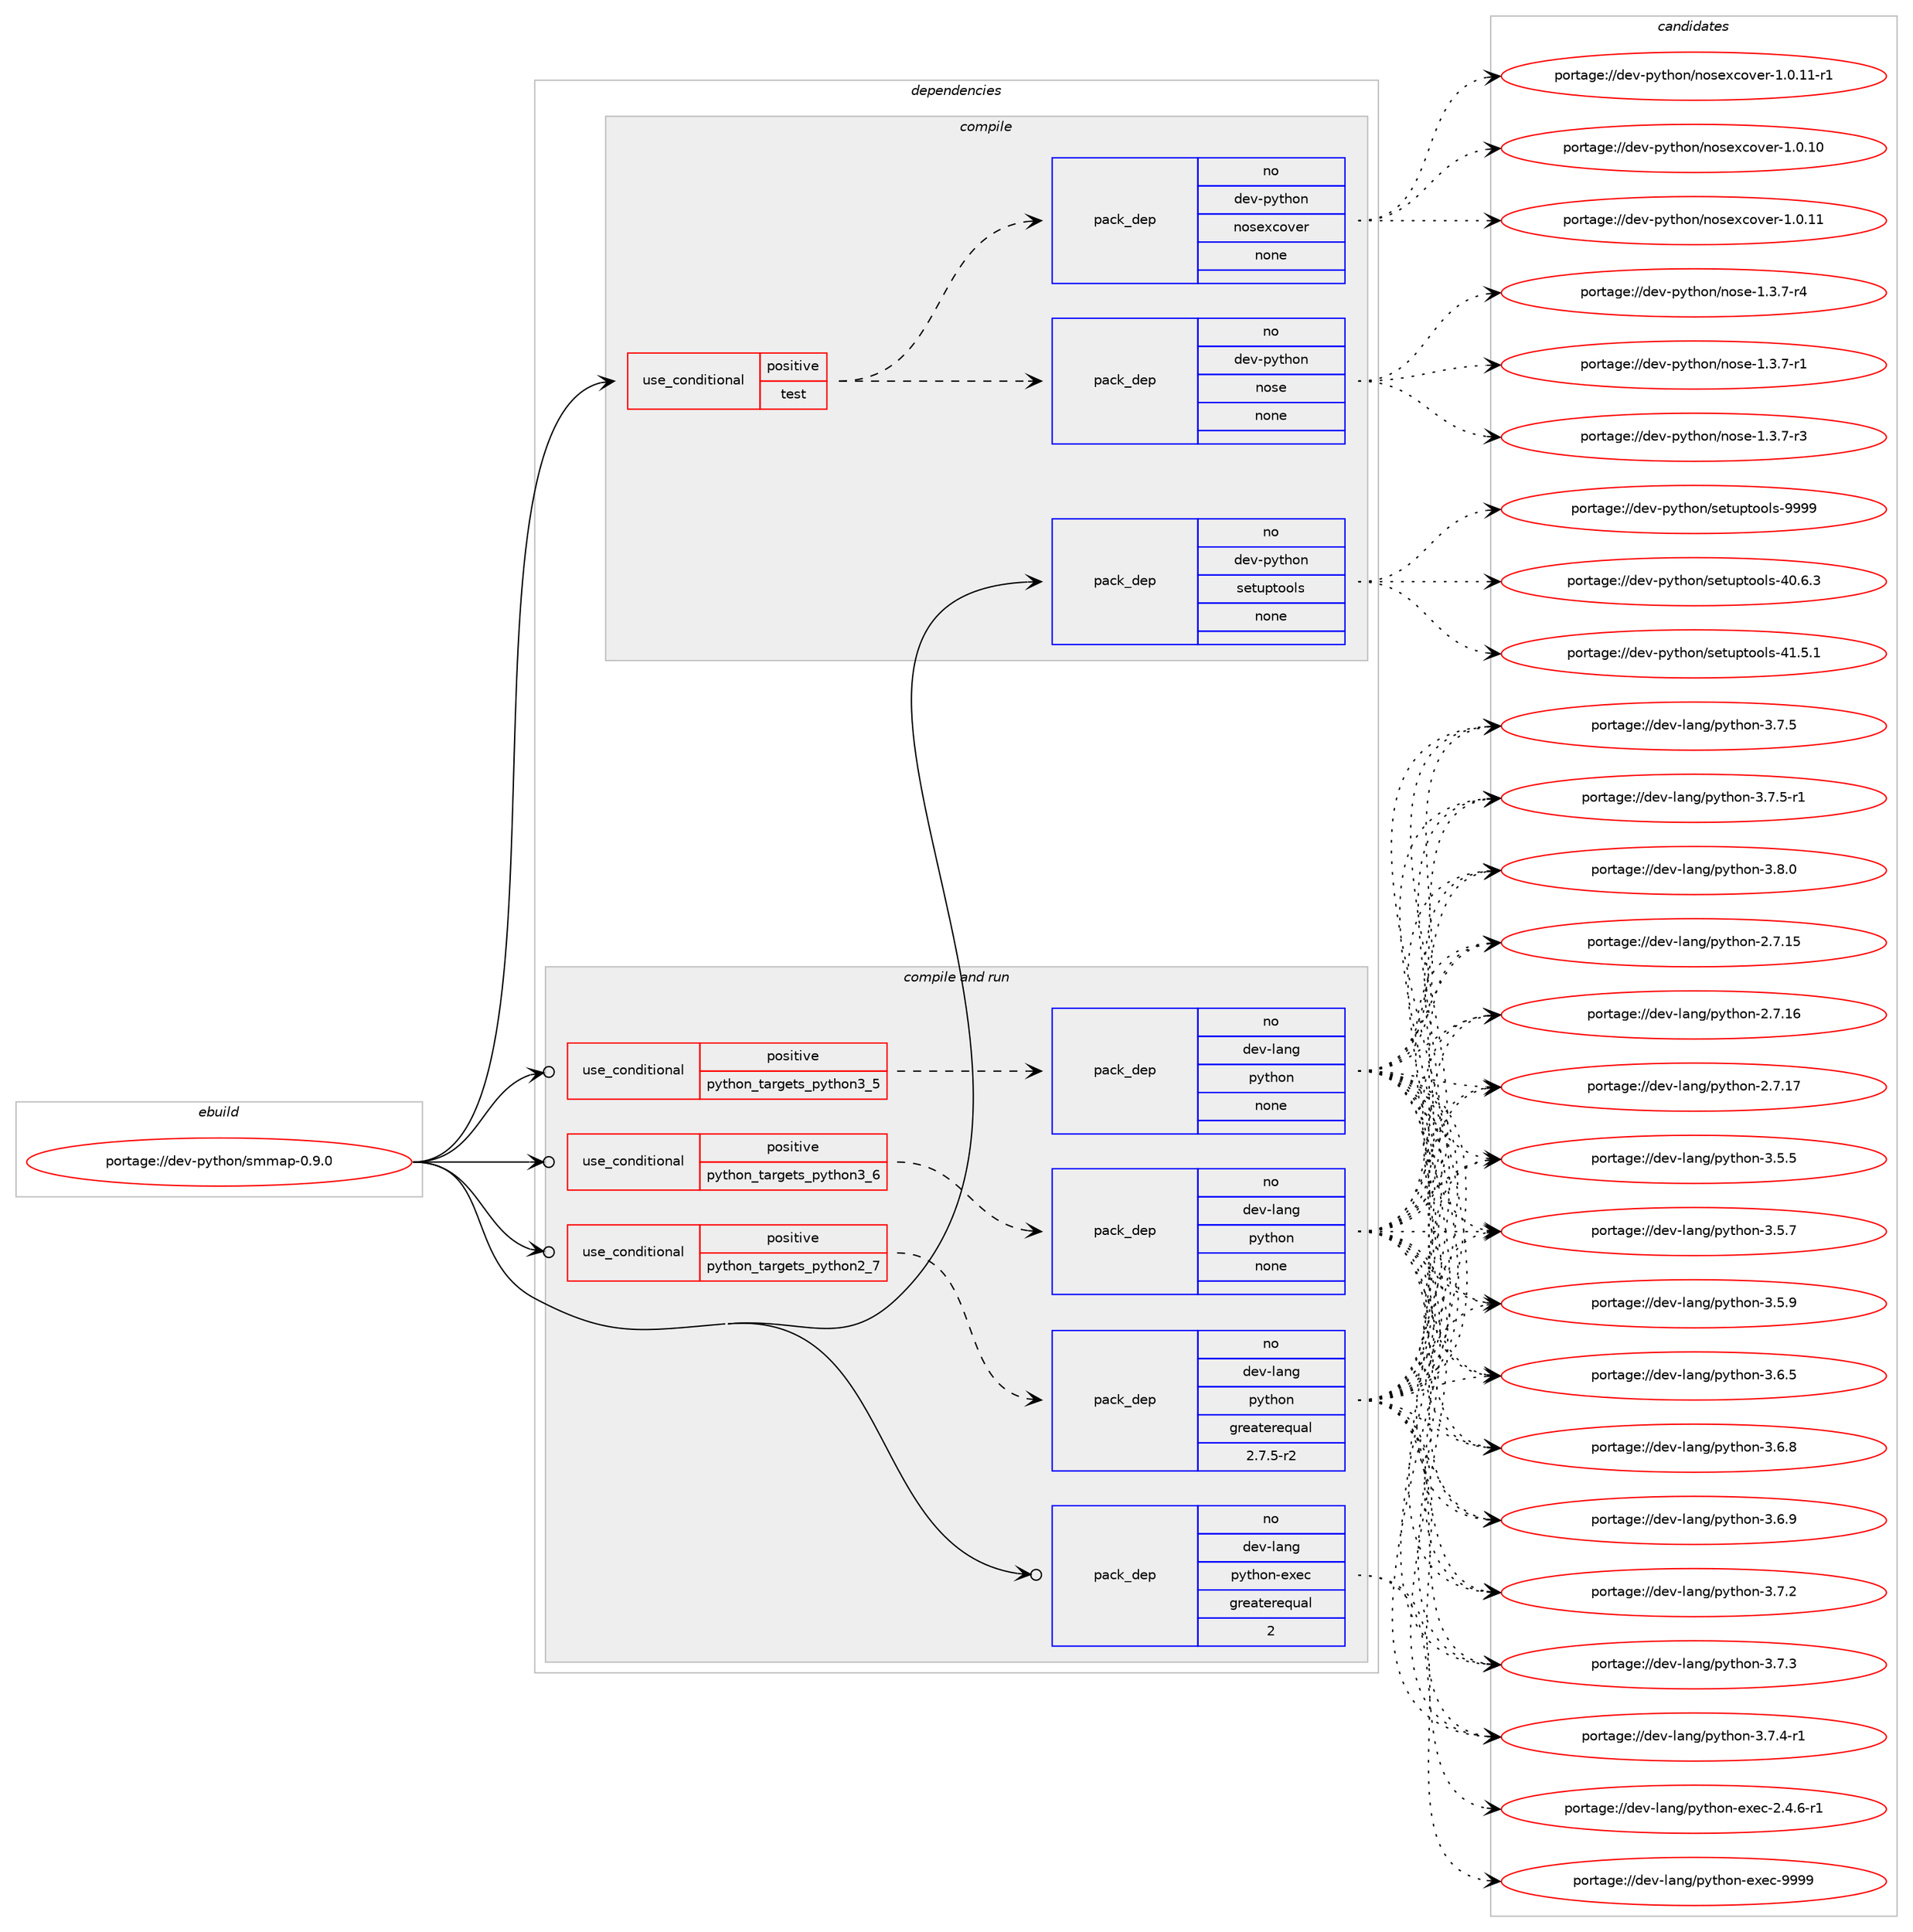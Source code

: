 digraph prolog {

# *************
# Graph options
# *************

newrank=true;
concentrate=true;
compound=true;
graph [rankdir=LR,fontname=Helvetica,fontsize=10,ranksep=1.5];#, ranksep=2.5, nodesep=0.2];
edge  [arrowhead=vee];
node  [fontname=Helvetica,fontsize=10];

# **********
# The ebuild
# **********

subgraph cluster_leftcol {
color=gray;
rank=same;
label=<<i>ebuild</i>>;
id [label="portage://dev-python/smmap-0.9.0", color=red, width=4, href="../dev-python/smmap-0.9.0.svg"];
}

# ****************
# The dependencies
# ****************

subgraph cluster_midcol {
color=gray;
label=<<i>dependencies</i>>;
subgraph cluster_compile {
fillcolor="#eeeeee";
style=filled;
label=<<i>compile</i>>;
subgraph cond38759 {
dependency172541 [label=<<TABLE BORDER="0" CELLBORDER="1" CELLSPACING="0" CELLPADDING="4"><TR><TD ROWSPAN="3" CELLPADDING="10">use_conditional</TD></TR><TR><TD>positive</TD></TR><TR><TD>test</TD></TR></TABLE>>, shape=none, color=red];
subgraph pack130379 {
dependency172542 [label=<<TABLE BORDER="0" CELLBORDER="1" CELLSPACING="0" CELLPADDING="4" WIDTH="220"><TR><TD ROWSPAN="6" CELLPADDING="30">pack_dep</TD></TR><TR><TD WIDTH="110">no</TD></TR><TR><TD>dev-python</TD></TR><TR><TD>nose</TD></TR><TR><TD>none</TD></TR><TR><TD></TD></TR></TABLE>>, shape=none, color=blue];
}
dependency172541:e -> dependency172542:w [weight=20,style="dashed",arrowhead="vee"];
subgraph pack130380 {
dependency172543 [label=<<TABLE BORDER="0" CELLBORDER="1" CELLSPACING="0" CELLPADDING="4" WIDTH="220"><TR><TD ROWSPAN="6" CELLPADDING="30">pack_dep</TD></TR><TR><TD WIDTH="110">no</TD></TR><TR><TD>dev-python</TD></TR><TR><TD>nosexcover</TD></TR><TR><TD>none</TD></TR><TR><TD></TD></TR></TABLE>>, shape=none, color=blue];
}
dependency172541:e -> dependency172543:w [weight=20,style="dashed",arrowhead="vee"];
}
id:e -> dependency172541:w [weight=20,style="solid",arrowhead="vee"];
subgraph pack130381 {
dependency172544 [label=<<TABLE BORDER="0" CELLBORDER="1" CELLSPACING="0" CELLPADDING="4" WIDTH="220"><TR><TD ROWSPAN="6" CELLPADDING="30">pack_dep</TD></TR><TR><TD WIDTH="110">no</TD></TR><TR><TD>dev-python</TD></TR><TR><TD>setuptools</TD></TR><TR><TD>none</TD></TR><TR><TD></TD></TR></TABLE>>, shape=none, color=blue];
}
id:e -> dependency172544:w [weight=20,style="solid",arrowhead="vee"];
}
subgraph cluster_compileandrun {
fillcolor="#eeeeee";
style=filled;
label=<<i>compile and run</i>>;
subgraph cond38760 {
dependency172545 [label=<<TABLE BORDER="0" CELLBORDER="1" CELLSPACING="0" CELLPADDING="4"><TR><TD ROWSPAN="3" CELLPADDING="10">use_conditional</TD></TR><TR><TD>positive</TD></TR><TR><TD>python_targets_python2_7</TD></TR></TABLE>>, shape=none, color=red];
subgraph pack130382 {
dependency172546 [label=<<TABLE BORDER="0" CELLBORDER="1" CELLSPACING="0" CELLPADDING="4" WIDTH="220"><TR><TD ROWSPAN="6" CELLPADDING="30">pack_dep</TD></TR><TR><TD WIDTH="110">no</TD></TR><TR><TD>dev-lang</TD></TR><TR><TD>python</TD></TR><TR><TD>greaterequal</TD></TR><TR><TD>2.7.5-r2</TD></TR></TABLE>>, shape=none, color=blue];
}
dependency172545:e -> dependency172546:w [weight=20,style="dashed",arrowhead="vee"];
}
id:e -> dependency172545:w [weight=20,style="solid",arrowhead="odotvee"];
subgraph cond38761 {
dependency172547 [label=<<TABLE BORDER="0" CELLBORDER="1" CELLSPACING="0" CELLPADDING="4"><TR><TD ROWSPAN="3" CELLPADDING="10">use_conditional</TD></TR><TR><TD>positive</TD></TR><TR><TD>python_targets_python3_5</TD></TR></TABLE>>, shape=none, color=red];
subgraph pack130383 {
dependency172548 [label=<<TABLE BORDER="0" CELLBORDER="1" CELLSPACING="0" CELLPADDING="4" WIDTH="220"><TR><TD ROWSPAN="6" CELLPADDING="30">pack_dep</TD></TR><TR><TD WIDTH="110">no</TD></TR><TR><TD>dev-lang</TD></TR><TR><TD>python</TD></TR><TR><TD>none</TD></TR><TR><TD></TD></TR></TABLE>>, shape=none, color=blue];
}
dependency172547:e -> dependency172548:w [weight=20,style="dashed",arrowhead="vee"];
}
id:e -> dependency172547:w [weight=20,style="solid",arrowhead="odotvee"];
subgraph cond38762 {
dependency172549 [label=<<TABLE BORDER="0" CELLBORDER="1" CELLSPACING="0" CELLPADDING="4"><TR><TD ROWSPAN="3" CELLPADDING="10">use_conditional</TD></TR><TR><TD>positive</TD></TR><TR><TD>python_targets_python3_6</TD></TR></TABLE>>, shape=none, color=red];
subgraph pack130384 {
dependency172550 [label=<<TABLE BORDER="0" CELLBORDER="1" CELLSPACING="0" CELLPADDING="4" WIDTH="220"><TR><TD ROWSPAN="6" CELLPADDING="30">pack_dep</TD></TR><TR><TD WIDTH="110">no</TD></TR><TR><TD>dev-lang</TD></TR><TR><TD>python</TD></TR><TR><TD>none</TD></TR><TR><TD></TD></TR></TABLE>>, shape=none, color=blue];
}
dependency172549:e -> dependency172550:w [weight=20,style="dashed",arrowhead="vee"];
}
id:e -> dependency172549:w [weight=20,style="solid",arrowhead="odotvee"];
subgraph pack130385 {
dependency172551 [label=<<TABLE BORDER="0" CELLBORDER="1" CELLSPACING="0" CELLPADDING="4" WIDTH="220"><TR><TD ROWSPAN="6" CELLPADDING="30">pack_dep</TD></TR><TR><TD WIDTH="110">no</TD></TR><TR><TD>dev-lang</TD></TR><TR><TD>python-exec</TD></TR><TR><TD>greaterequal</TD></TR><TR><TD>2</TD></TR></TABLE>>, shape=none, color=blue];
}
id:e -> dependency172551:w [weight=20,style="solid",arrowhead="odotvee"];
}
subgraph cluster_run {
fillcolor="#eeeeee";
style=filled;
label=<<i>run</i>>;
}
}

# **************
# The candidates
# **************

subgraph cluster_choices {
rank=same;
color=gray;
label=<<i>candidates</i>>;

subgraph choice130379 {
color=black;
nodesep=1;
choiceportage10010111845112121116104111110471101111151014549465146554511449 [label="portage://dev-python/nose-1.3.7-r1", color=red, width=4,href="../dev-python/nose-1.3.7-r1.svg"];
choiceportage10010111845112121116104111110471101111151014549465146554511451 [label="portage://dev-python/nose-1.3.7-r3", color=red, width=4,href="../dev-python/nose-1.3.7-r3.svg"];
choiceportage10010111845112121116104111110471101111151014549465146554511452 [label="portage://dev-python/nose-1.3.7-r4", color=red, width=4,href="../dev-python/nose-1.3.7-r4.svg"];
dependency172542:e -> choiceportage10010111845112121116104111110471101111151014549465146554511449:w [style=dotted,weight="100"];
dependency172542:e -> choiceportage10010111845112121116104111110471101111151014549465146554511451:w [style=dotted,weight="100"];
dependency172542:e -> choiceportage10010111845112121116104111110471101111151014549465146554511452:w [style=dotted,weight="100"];
}
subgraph choice130380 {
color=black;
nodesep=1;
choiceportage10010111845112121116104111110471101111151011209911111810111445494648464948 [label="portage://dev-python/nosexcover-1.0.10", color=red, width=4,href="../dev-python/nosexcover-1.0.10.svg"];
choiceportage10010111845112121116104111110471101111151011209911111810111445494648464949 [label="portage://dev-python/nosexcover-1.0.11", color=red, width=4,href="../dev-python/nosexcover-1.0.11.svg"];
choiceportage100101118451121211161041111104711011111510112099111118101114454946484649494511449 [label="portage://dev-python/nosexcover-1.0.11-r1", color=red, width=4,href="../dev-python/nosexcover-1.0.11-r1.svg"];
dependency172543:e -> choiceportage10010111845112121116104111110471101111151011209911111810111445494648464948:w [style=dotted,weight="100"];
dependency172543:e -> choiceportage10010111845112121116104111110471101111151011209911111810111445494648464949:w [style=dotted,weight="100"];
dependency172543:e -> choiceportage100101118451121211161041111104711011111510112099111118101114454946484649494511449:w [style=dotted,weight="100"];
}
subgraph choice130381 {
color=black;
nodesep=1;
choiceportage100101118451121211161041111104711510111611711211611111110811545524846544651 [label="portage://dev-python/setuptools-40.6.3", color=red, width=4,href="../dev-python/setuptools-40.6.3.svg"];
choiceportage100101118451121211161041111104711510111611711211611111110811545524946534649 [label="portage://dev-python/setuptools-41.5.1", color=red, width=4,href="../dev-python/setuptools-41.5.1.svg"];
choiceportage10010111845112121116104111110471151011161171121161111111081154557575757 [label="portage://dev-python/setuptools-9999", color=red, width=4,href="../dev-python/setuptools-9999.svg"];
dependency172544:e -> choiceportage100101118451121211161041111104711510111611711211611111110811545524846544651:w [style=dotted,weight="100"];
dependency172544:e -> choiceportage100101118451121211161041111104711510111611711211611111110811545524946534649:w [style=dotted,weight="100"];
dependency172544:e -> choiceportage10010111845112121116104111110471151011161171121161111111081154557575757:w [style=dotted,weight="100"];
}
subgraph choice130382 {
color=black;
nodesep=1;
choiceportage10010111845108971101034711212111610411111045504655464953 [label="portage://dev-lang/python-2.7.15", color=red, width=4,href="../dev-lang/python-2.7.15.svg"];
choiceportage10010111845108971101034711212111610411111045504655464954 [label="portage://dev-lang/python-2.7.16", color=red, width=4,href="../dev-lang/python-2.7.16.svg"];
choiceportage10010111845108971101034711212111610411111045504655464955 [label="portage://dev-lang/python-2.7.17", color=red, width=4,href="../dev-lang/python-2.7.17.svg"];
choiceportage100101118451089711010347112121116104111110455146534653 [label="portage://dev-lang/python-3.5.5", color=red, width=4,href="../dev-lang/python-3.5.5.svg"];
choiceportage100101118451089711010347112121116104111110455146534655 [label="portage://dev-lang/python-3.5.7", color=red, width=4,href="../dev-lang/python-3.5.7.svg"];
choiceportage100101118451089711010347112121116104111110455146534657 [label="portage://dev-lang/python-3.5.9", color=red, width=4,href="../dev-lang/python-3.5.9.svg"];
choiceportage100101118451089711010347112121116104111110455146544653 [label="portage://dev-lang/python-3.6.5", color=red, width=4,href="../dev-lang/python-3.6.5.svg"];
choiceportage100101118451089711010347112121116104111110455146544656 [label="portage://dev-lang/python-3.6.8", color=red, width=4,href="../dev-lang/python-3.6.8.svg"];
choiceportage100101118451089711010347112121116104111110455146544657 [label="portage://dev-lang/python-3.6.9", color=red, width=4,href="../dev-lang/python-3.6.9.svg"];
choiceportage100101118451089711010347112121116104111110455146554650 [label="portage://dev-lang/python-3.7.2", color=red, width=4,href="../dev-lang/python-3.7.2.svg"];
choiceportage100101118451089711010347112121116104111110455146554651 [label="portage://dev-lang/python-3.7.3", color=red, width=4,href="../dev-lang/python-3.7.3.svg"];
choiceportage1001011184510897110103471121211161041111104551465546524511449 [label="portage://dev-lang/python-3.7.4-r1", color=red, width=4,href="../dev-lang/python-3.7.4-r1.svg"];
choiceportage100101118451089711010347112121116104111110455146554653 [label="portage://dev-lang/python-3.7.5", color=red, width=4,href="../dev-lang/python-3.7.5.svg"];
choiceportage1001011184510897110103471121211161041111104551465546534511449 [label="portage://dev-lang/python-3.7.5-r1", color=red, width=4,href="../dev-lang/python-3.7.5-r1.svg"];
choiceportage100101118451089711010347112121116104111110455146564648 [label="portage://dev-lang/python-3.8.0", color=red, width=4,href="../dev-lang/python-3.8.0.svg"];
dependency172546:e -> choiceportage10010111845108971101034711212111610411111045504655464953:w [style=dotted,weight="100"];
dependency172546:e -> choiceportage10010111845108971101034711212111610411111045504655464954:w [style=dotted,weight="100"];
dependency172546:e -> choiceportage10010111845108971101034711212111610411111045504655464955:w [style=dotted,weight="100"];
dependency172546:e -> choiceportage100101118451089711010347112121116104111110455146534653:w [style=dotted,weight="100"];
dependency172546:e -> choiceportage100101118451089711010347112121116104111110455146534655:w [style=dotted,weight="100"];
dependency172546:e -> choiceportage100101118451089711010347112121116104111110455146534657:w [style=dotted,weight="100"];
dependency172546:e -> choiceportage100101118451089711010347112121116104111110455146544653:w [style=dotted,weight="100"];
dependency172546:e -> choiceportage100101118451089711010347112121116104111110455146544656:w [style=dotted,weight="100"];
dependency172546:e -> choiceportage100101118451089711010347112121116104111110455146544657:w [style=dotted,weight="100"];
dependency172546:e -> choiceportage100101118451089711010347112121116104111110455146554650:w [style=dotted,weight="100"];
dependency172546:e -> choiceportage100101118451089711010347112121116104111110455146554651:w [style=dotted,weight="100"];
dependency172546:e -> choiceportage1001011184510897110103471121211161041111104551465546524511449:w [style=dotted,weight="100"];
dependency172546:e -> choiceportage100101118451089711010347112121116104111110455146554653:w [style=dotted,weight="100"];
dependency172546:e -> choiceportage1001011184510897110103471121211161041111104551465546534511449:w [style=dotted,weight="100"];
dependency172546:e -> choiceportage100101118451089711010347112121116104111110455146564648:w [style=dotted,weight="100"];
}
subgraph choice130383 {
color=black;
nodesep=1;
choiceportage10010111845108971101034711212111610411111045504655464953 [label="portage://dev-lang/python-2.7.15", color=red, width=4,href="../dev-lang/python-2.7.15.svg"];
choiceportage10010111845108971101034711212111610411111045504655464954 [label="portage://dev-lang/python-2.7.16", color=red, width=4,href="../dev-lang/python-2.7.16.svg"];
choiceportage10010111845108971101034711212111610411111045504655464955 [label="portage://dev-lang/python-2.7.17", color=red, width=4,href="../dev-lang/python-2.7.17.svg"];
choiceportage100101118451089711010347112121116104111110455146534653 [label="portage://dev-lang/python-3.5.5", color=red, width=4,href="../dev-lang/python-3.5.5.svg"];
choiceportage100101118451089711010347112121116104111110455146534655 [label="portage://dev-lang/python-3.5.7", color=red, width=4,href="../dev-lang/python-3.5.7.svg"];
choiceportage100101118451089711010347112121116104111110455146534657 [label="portage://dev-lang/python-3.5.9", color=red, width=4,href="../dev-lang/python-3.5.9.svg"];
choiceportage100101118451089711010347112121116104111110455146544653 [label="portage://dev-lang/python-3.6.5", color=red, width=4,href="../dev-lang/python-3.6.5.svg"];
choiceportage100101118451089711010347112121116104111110455146544656 [label="portage://dev-lang/python-3.6.8", color=red, width=4,href="../dev-lang/python-3.6.8.svg"];
choiceportage100101118451089711010347112121116104111110455146544657 [label="portage://dev-lang/python-3.6.9", color=red, width=4,href="../dev-lang/python-3.6.9.svg"];
choiceportage100101118451089711010347112121116104111110455146554650 [label="portage://dev-lang/python-3.7.2", color=red, width=4,href="../dev-lang/python-3.7.2.svg"];
choiceportage100101118451089711010347112121116104111110455146554651 [label="portage://dev-lang/python-3.7.3", color=red, width=4,href="../dev-lang/python-3.7.3.svg"];
choiceportage1001011184510897110103471121211161041111104551465546524511449 [label="portage://dev-lang/python-3.7.4-r1", color=red, width=4,href="../dev-lang/python-3.7.4-r1.svg"];
choiceportage100101118451089711010347112121116104111110455146554653 [label="portage://dev-lang/python-3.7.5", color=red, width=4,href="../dev-lang/python-3.7.5.svg"];
choiceportage1001011184510897110103471121211161041111104551465546534511449 [label="portage://dev-lang/python-3.7.5-r1", color=red, width=4,href="../dev-lang/python-3.7.5-r1.svg"];
choiceportage100101118451089711010347112121116104111110455146564648 [label="portage://dev-lang/python-3.8.0", color=red, width=4,href="../dev-lang/python-3.8.0.svg"];
dependency172548:e -> choiceportage10010111845108971101034711212111610411111045504655464953:w [style=dotted,weight="100"];
dependency172548:e -> choiceportage10010111845108971101034711212111610411111045504655464954:w [style=dotted,weight="100"];
dependency172548:e -> choiceportage10010111845108971101034711212111610411111045504655464955:w [style=dotted,weight="100"];
dependency172548:e -> choiceportage100101118451089711010347112121116104111110455146534653:w [style=dotted,weight="100"];
dependency172548:e -> choiceportage100101118451089711010347112121116104111110455146534655:w [style=dotted,weight="100"];
dependency172548:e -> choiceportage100101118451089711010347112121116104111110455146534657:w [style=dotted,weight="100"];
dependency172548:e -> choiceportage100101118451089711010347112121116104111110455146544653:w [style=dotted,weight="100"];
dependency172548:e -> choiceportage100101118451089711010347112121116104111110455146544656:w [style=dotted,weight="100"];
dependency172548:e -> choiceportage100101118451089711010347112121116104111110455146544657:w [style=dotted,weight="100"];
dependency172548:e -> choiceportage100101118451089711010347112121116104111110455146554650:w [style=dotted,weight="100"];
dependency172548:e -> choiceportage100101118451089711010347112121116104111110455146554651:w [style=dotted,weight="100"];
dependency172548:e -> choiceportage1001011184510897110103471121211161041111104551465546524511449:w [style=dotted,weight="100"];
dependency172548:e -> choiceportage100101118451089711010347112121116104111110455146554653:w [style=dotted,weight="100"];
dependency172548:e -> choiceportage1001011184510897110103471121211161041111104551465546534511449:w [style=dotted,weight="100"];
dependency172548:e -> choiceportage100101118451089711010347112121116104111110455146564648:w [style=dotted,weight="100"];
}
subgraph choice130384 {
color=black;
nodesep=1;
choiceportage10010111845108971101034711212111610411111045504655464953 [label="portage://dev-lang/python-2.7.15", color=red, width=4,href="../dev-lang/python-2.7.15.svg"];
choiceportage10010111845108971101034711212111610411111045504655464954 [label="portage://dev-lang/python-2.7.16", color=red, width=4,href="../dev-lang/python-2.7.16.svg"];
choiceportage10010111845108971101034711212111610411111045504655464955 [label="portage://dev-lang/python-2.7.17", color=red, width=4,href="../dev-lang/python-2.7.17.svg"];
choiceportage100101118451089711010347112121116104111110455146534653 [label="portage://dev-lang/python-3.5.5", color=red, width=4,href="../dev-lang/python-3.5.5.svg"];
choiceportage100101118451089711010347112121116104111110455146534655 [label="portage://dev-lang/python-3.5.7", color=red, width=4,href="../dev-lang/python-3.5.7.svg"];
choiceportage100101118451089711010347112121116104111110455146534657 [label="portage://dev-lang/python-3.5.9", color=red, width=4,href="../dev-lang/python-3.5.9.svg"];
choiceportage100101118451089711010347112121116104111110455146544653 [label="portage://dev-lang/python-3.6.5", color=red, width=4,href="../dev-lang/python-3.6.5.svg"];
choiceportage100101118451089711010347112121116104111110455146544656 [label="portage://dev-lang/python-3.6.8", color=red, width=4,href="../dev-lang/python-3.6.8.svg"];
choiceportage100101118451089711010347112121116104111110455146544657 [label="portage://dev-lang/python-3.6.9", color=red, width=4,href="../dev-lang/python-3.6.9.svg"];
choiceportage100101118451089711010347112121116104111110455146554650 [label="portage://dev-lang/python-3.7.2", color=red, width=4,href="../dev-lang/python-3.7.2.svg"];
choiceportage100101118451089711010347112121116104111110455146554651 [label="portage://dev-lang/python-3.7.3", color=red, width=4,href="../dev-lang/python-3.7.3.svg"];
choiceportage1001011184510897110103471121211161041111104551465546524511449 [label="portage://dev-lang/python-3.7.4-r1", color=red, width=4,href="../dev-lang/python-3.7.4-r1.svg"];
choiceportage100101118451089711010347112121116104111110455146554653 [label="portage://dev-lang/python-3.7.5", color=red, width=4,href="../dev-lang/python-3.7.5.svg"];
choiceportage1001011184510897110103471121211161041111104551465546534511449 [label="portage://dev-lang/python-3.7.5-r1", color=red, width=4,href="../dev-lang/python-3.7.5-r1.svg"];
choiceportage100101118451089711010347112121116104111110455146564648 [label="portage://dev-lang/python-3.8.0", color=red, width=4,href="../dev-lang/python-3.8.0.svg"];
dependency172550:e -> choiceportage10010111845108971101034711212111610411111045504655464953:w [style=dotted,weight="100"];
dependency172550:e -> choiceportage10010111845108971101034711212111610411111045504655464954:w [style=dotted,weight="100"];
dependency172550:e -> choiceportage10010111845108971101034711212111610411111045504655464955:w [style=dotted,weight="100"];
dependency172550:e -> choiceportage100101118451089711010347112121116104111110455146534653:w [style=dotted,weight="100"];
dependency172550:e -> choiceportage100101118451089711010347112121116104111110455146534655:w [style=dotted,weight="100"];
dependency172550:e -> choiceportage100101118451089711010347112121116104111110455146534657:w [style=dotted,weight="100"];
dependency172550:e -> choiceportage100101118451089711010347112121116104111110455146544653:w [style=dotted,weight="100"];
dependency172550:e -> choiceportage100101118451089711010347112121116104111110455146544656:w [style=dotted,weight="100"];
dependency172550:e -> choiceportage100101118451089711010347112121116104111110455146544657:w [style=dotted,weight="100"];
dependency172550:e -> choiceportage100101118451089711010347112121116104111110455146554650:w [style=dotted,weight="100"];
dependency172550:e -> choiceportage100101118451089711010347112121116104111110455146554651:w [style=dotted,weight="100"];
dependency172550:e -> choiceportage1001011184510897110103471121211161041111104551465546524511449:w [style=dotted,weight="100"];
dependency172550:e -> choiceportage100101118451089711010347112121116104111110455146554653:w [style=dotted,weight="100"];
dependency172550:e -> choiceportage1001011184510897110103471121211161041111104551465546534511449:w [style=dotted,weight="100"];
dependency172550:e -> choiceportage100101118451089711010347112121116104111110455146564648:w [style=dotted,weight="100"];
}
subgraph choice130385 {
color=black;
nodesep=1;
choiceportage10010111845108971101034711212111610411111045101120101994550465246544511449 [label="portage://dev-lang/python-exec-2.4.6-r1", color=red, width=4,href="../dev-lang/python-exec-2.4.6-r1.svg"];
choiceportage10010111845108971101034711212111610411111045101120101994557575757 [label="portage://dev-lang/python-exec-9999", color=red, width=4,href="../dev-lang/python-exec-9999.svg"];
dependency172551:e -> choiceportage10010111845108971101034711212111610411111045101120101994550465246544511449:w [style=dotted,weight="100"];
dependency172551:e -> choiceportage10010111845108971101034711212111610411111045101120101994557575757:w [style=dotted,weight="100"];
}
}

}
